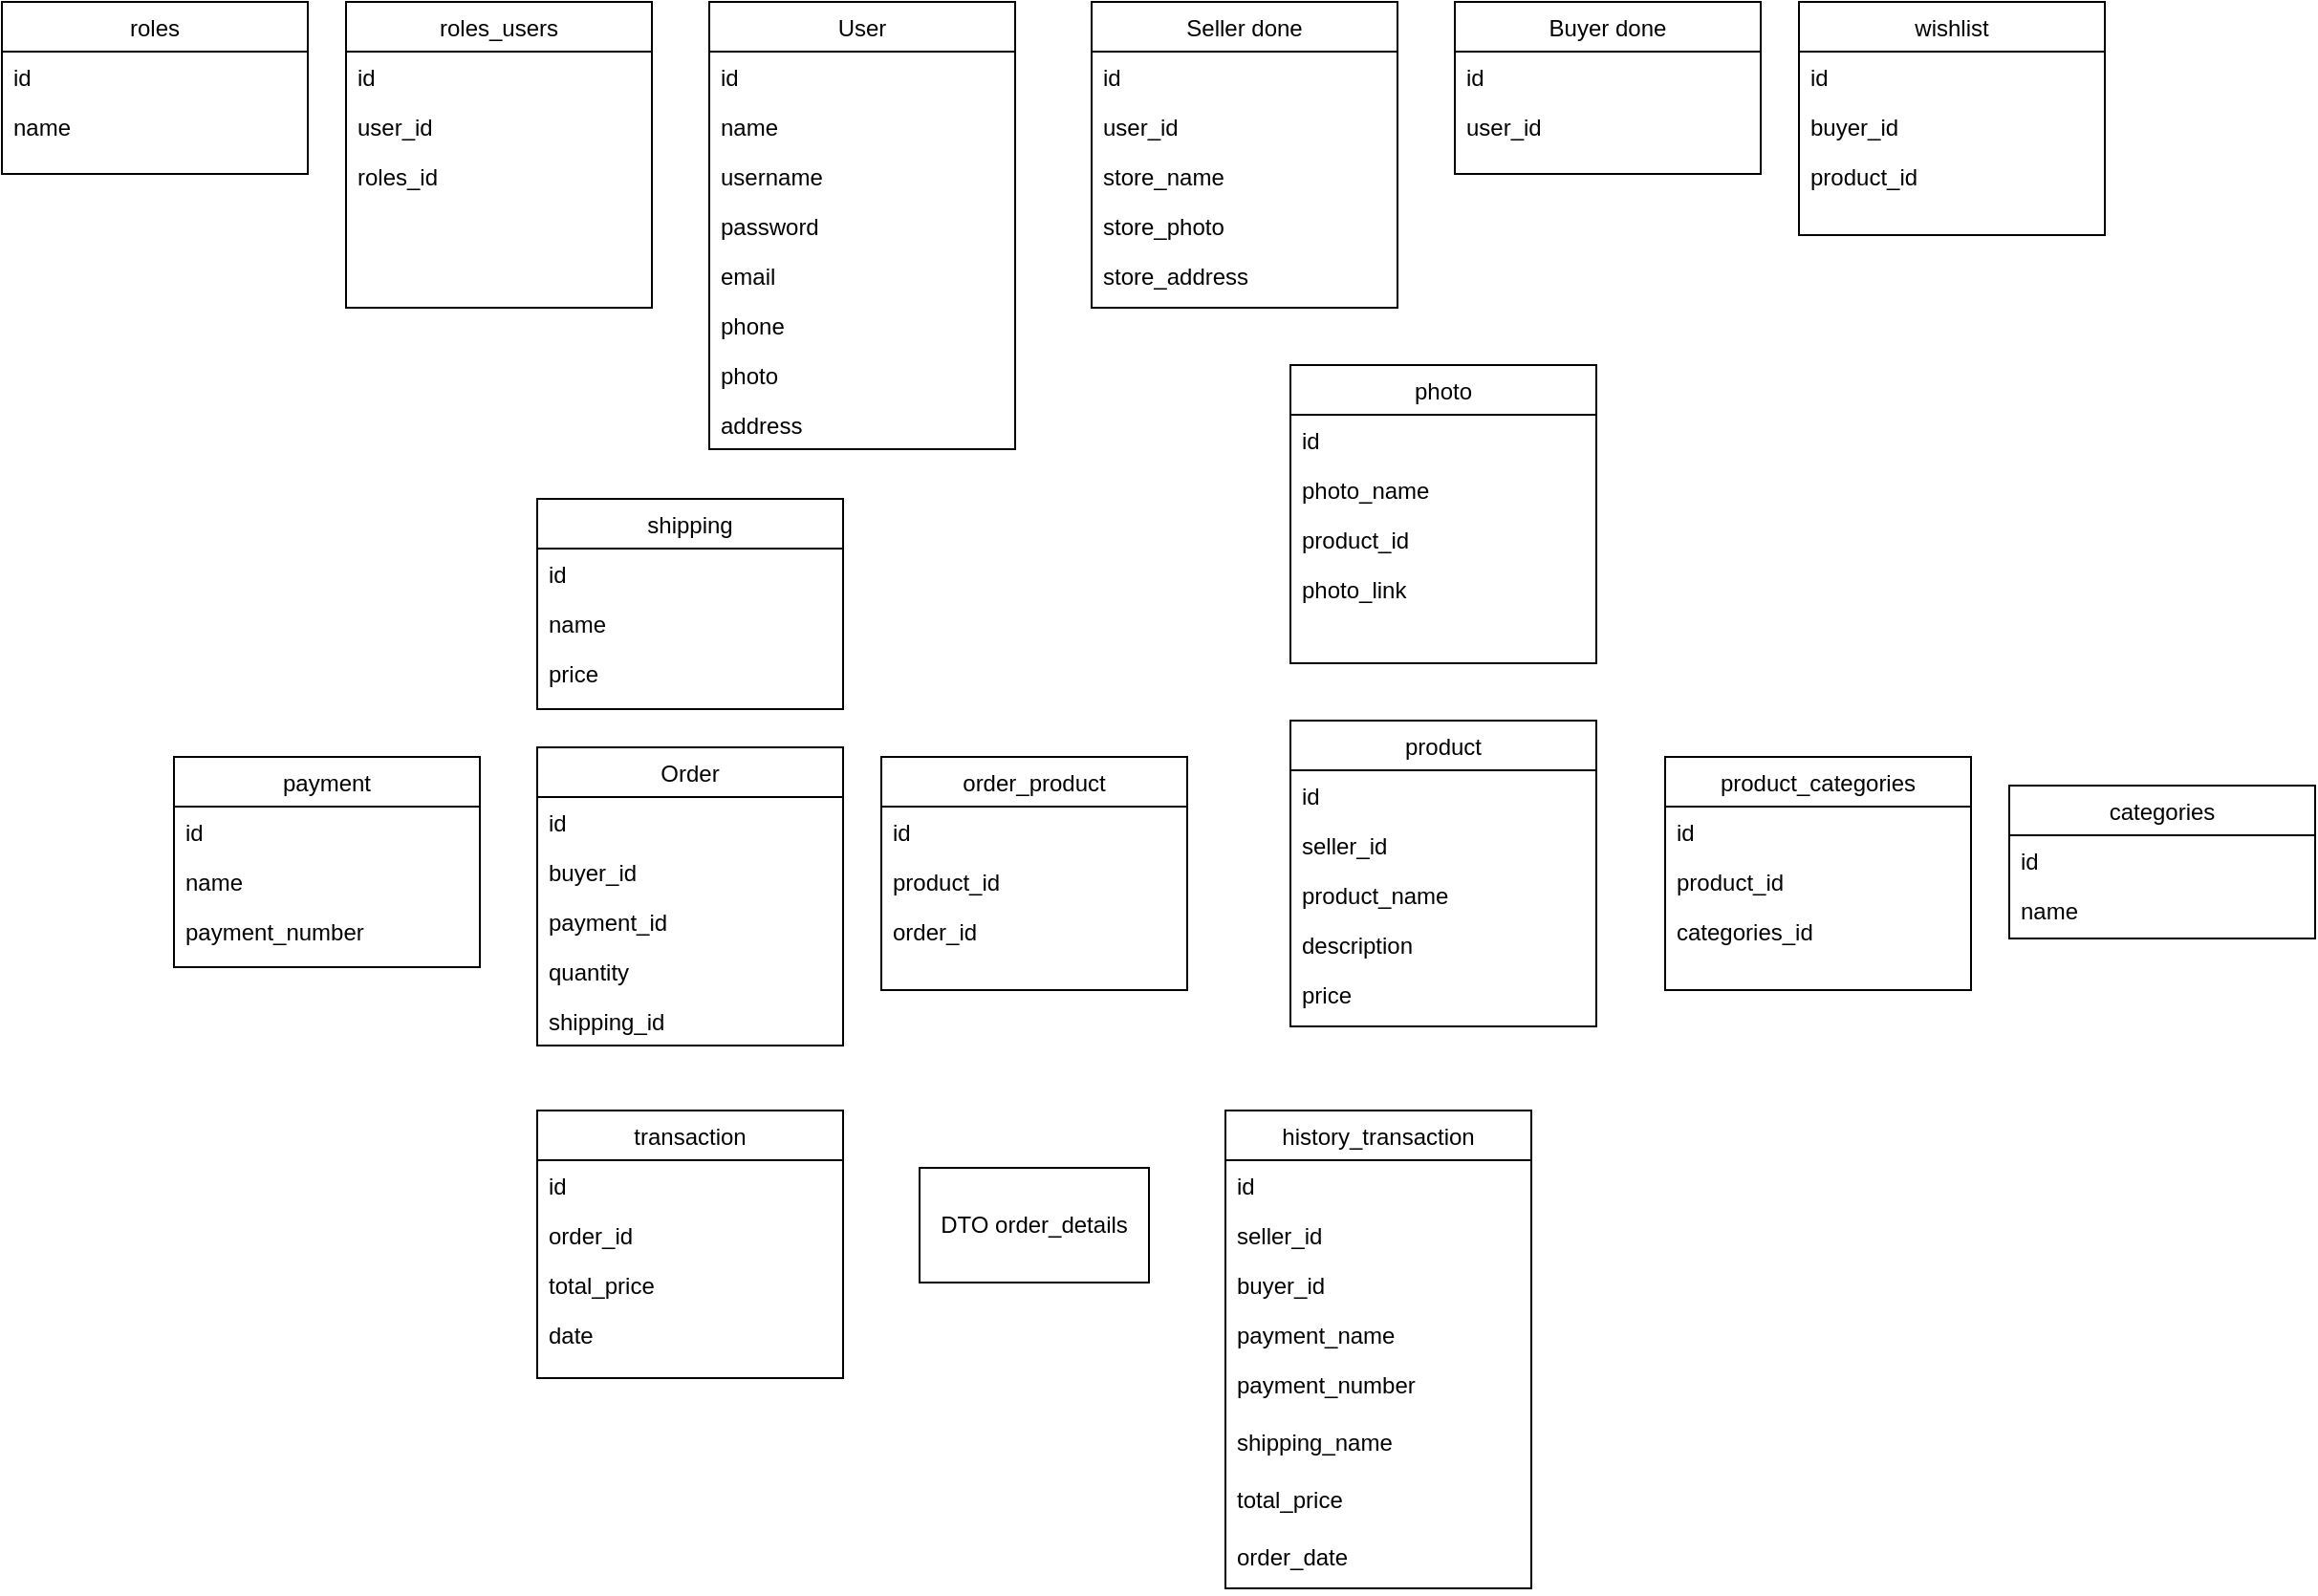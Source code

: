 <mxfile version="20.2.2" type="device"><diagram id="C5RBs43oDa-KdzZeNtuy" name="Page-1"><mxGraphModel dx="2147" dy="603" grid="1" gridSize="10" guides="1" tooltips="1" connect="1" arrows="1" fold="1" page="1" pageScale="1" pageWidth="827" pageHeight="1169" math="0" shadow="0"><root><mxCell id="WIyWlLk6GJQsqaUBKTNV-0"/><mxCell id="WIyWlLk6GJQsqaUBKTNV-1" parent="WIyWlLk6GJQsqaUBKTNV-0"/><mxCell id="UMh3c0vYf5VwS9sEEkAV-169" value="User" style="swimlane;fontStyle=0;align=center;verticalAlign=top;childLayout=stackLayout;horizontal=1;startSize=26;horizontalStack=0;resizeParent=1;resizeLast=0;collapsible=1;marginBottom=0;rounded=0;shadow=0;strokeWidth=1;" parent="WIyWlLk6GJQsqaUBKTNV-1" vertex="1"><mxGeometry x="30" y="30" width="160" height="234" as="geometry"><mxRectangle x="210" y="540" width="160" height="26" as="alternateBounds"/></mxGeometry></mxCell><mxCell id="UMh3c0vYf5VwS9sEEkAV-170" value="id" style="text;align=left;verticalAlign=top;spacingLeft=4;spacingRight=4;overflow=hidden;rotatable=0;points=[[0,0.5],[1,0.5]];portConstraint=eastwest;" parent="UMh3c0vYf5VwS9sEEkAV-169" vertex="1"><mxGeometry y="26" width="160" height="26" as="geometry"/></mxCell><mxCell id="UMh3c0vYf5VwS9sEEkAV-171" value="name" style="text;align=left;verticalAlign=top;spacingLeft=4;spacingRight=4;overflow=hidden;rotatable=0;points=[[0,0.5],[1,0.5]];portConstraint=eastwest;rounded=0;shadow=0;html=0;" parent="UMh3c0vYf5VwS9sEEkAV-169" vertex="1"><mxGeometry y="52" width="160" height="26" as="geometry"/></mxCell><mxCell id="UMh3c0vYf5VwS9sEEkAV-172" value="username" style="text;align=left;verticalAlign=top;spacingLeft=4;spacingRight=4;overflow=hidden;rotatable=0;points=[[0,0.5],[1,0.5]];portConstraint=eastwest;rounded=0;shadow=0;html=0;" parent="UMh3c0vYf5VwS9sEEkAV-169" vertex="1"><mxGeometry y="78" width="160" height="26" as="geometry"/></mxCell><mxCell id="UMh3c0vYf5VwS9sEEkAV-173" value="password" style="text;align=left;verticalAlign=top;spacingLeft=4;spacingRight=4;overflow=hidden;rotatable=0;points=[[0,0.5],[1,0.5]];portConstraint=eastwest;rounded=0;shadow=0;html=0;" parent="UMh3c0vYf5VwS9sEEkAV-169" vertex="1"><mxGeometry y="104" width="160" height="26" as="geometry"/></mxCell><mxCell id="UMh3c0vYf5VwS9sEEkAV-174" value="email" style="text;align=left;verticalAlign=top;spacingLeft=4;spacingRight=4;overflow=hidden;rotatable=0;points=[[0,0.5],[1,0.5]];portConstraint=eastwest;rounded=0;shadow=0;html=0;" parent="UMh3c0vYf5VwS9sEEkAV-169" vertex="1"><mxGeometry y="130" width="160" height="26" as="geometry"/></mxCell><mxCell id="UMh3c0vYf5VwS9sEEkAV-175" value="phone" style="text;align=left;verticalAlign=top;spacingLeft=4;spacingRight=4;overflow=hidden;rotatable=0;points=[[0,0.5],[1,0.5]];portConstraint=eastwest;rounded=0;shadow=0;html=0;" parent="UMh3c0vYf5VwS9sEEkAV-169" vertex="1"><mxGeometry y="156" width="160" height="26" as="geometry"/></mxCell><mxCell id="UMh3c0vYf5VwS9sEEkAV-176" value="photo" style="text;align=left;verticalAlign=top;spacingLeft=4;spacingRight=4;overflow=hidden;rotatable=0;points=[[0,0.5],[1,0.5]];portConstraint=eastwest;rounded=0;shadow=0;html=0;" parent="UMh3c0vYf5VwS9sEEkAV-169" vertex="1"><mxGeometry y="182" width="160" height="26" as="geometry"/></mxCell><mxCell id="UMh3c0vYf5VwS9sEEkAV-177" value="address" style="text;align=left;verticalAlign=top;spacingLeft=4;spacingRight=4;overflow=hidden;rotatable=0;points=[[0,0.5],[1,0.5]];portConstraint=eastwest;rounded=0;shadow=0;html=0;" parent="UMh3c0vYf5VwS9sEEkAV-169" vertex="1"><mxGeometry y="208" width="160" height="26" as="geometry"/></mxCell><mxCell id="UMh3c0vYf5VwS9sEEkAV-178" value="Buyer done" style="swimlane;fontStyle=0;align=center;verticalAlign=top;childLayout=stackLayout;horizontal=1;startSize=26;horizontalStack=0;resizeParent=1;resizeLast=0;collapsible=1;marginBottom=0;rounded=0;shadow=0;strokeWidth=1;" parent="WIyWlLk6GJQsqaUBKTNV-1" vertex="1"><mxGeometry x="420" y="30" width="160" height="90" as="geometry"><mxRectangle x="210" y="540" width="160" height="26" as="alternateBounds"/></mxGeometry></mxCell><mxCell id="UMh3c0vYf5VwS9sEEkAV-179" value="id" style="text;align=left;verticalAlign=top;spacingLeft=4;spacingRight=4;overflow=hidden;rotatable=0;points=[[0,0.5],[1,0.5]];portConstraint=eastwest;" parent="UMh3c0vYf5VwS9sEEkAV-178" vertex="1"><mxGeometry y="26" width="160" height="26" as="geometry"/></mxCell><mxCell id="UMh3c0vYf5VwS9sEEkAV-180" value="user_id" style="text;align=left;verticalAlign=top;spacingLeft=4;spacingRight=4;overflow=hidden;rotatable=0;points=[[0,0.5],[1,0.5]];portConstraint=eastwest;rounded=0;shadow=0;html=0;" parent="UMh3c0vYf5VwS9sEEkAV-178" vertex="1"><mxGeometry y="52" width="160" height="26" as="geometry"/></mxCell><mxCell id="UMh3c0vYf5VwS9sEEkAV-181" value="wishlist" style="swimlane;fontStyle=0;align=center;verticalAlign=top;childLayout=stackLayout;horizontal=1;startSize=26;horizontalStack=0;resizeParent=1;resizeLast=0;collapsible=1;marginBottom=0;rounded=0;shadow=0;strokeWidth=1;" parent="WIyWlLk6GJQsqaUBKTNV-1" vertex="1"><mxGeometry x="600" y="30" width="160" height="122" as="geometry"><mxRectangle x="210" y="540" width="160" height="26" as="alternateBounds"/></mxGeometry></mxCell><mxCell id="UMh3c0vYf5VwS9sEEkAV-182" value="id" style="text;align=left;verticalAlign=top;spacingLeft=4;spacingRight=4;overflow=hidden;rotatable=0;points=[[0,0.5],[1,0.5]];portConstraint=eastwest;" parent="UMh3c0vYf5VwS9sEEkAV-181" vertex="1"><mxGeometry y="26" width="160" height="26" as="geometry"/></mxCell><mxCell id="UMh3c0vYf5VwS9sEEkAV-183" value="buyer_id" style="text;align=left;verticalAlign=top;spacingLeft=4;spacingRight=4;overflow=hidden;rotatable=0;points=[[0,0.5],[1,0.5]];portConstraint=eastwest;rounded=0;shadow=0;html=0;" parent="UMh3c0vYf5VwS9sEEkAV-181" vertex="1"><mxGeometry y="52" width="160" height="26" as="geometry"/></mxCell><mxCell id="UMh3c0vYf5VwS9sEEkAV-184" value="product_id" style="text;align=left;verticalAlign=top;spacingLeft=4;spacingRight=4;overflow=hidden;rotatable=0;points=[[0,0.5],[1,0.5]];portConstraint=eastwest;rounded=0;shadow=0;html=0;" parent="UMh3c0vYf5VwS9sEEkAV-181" vertex="1"><mxGeometry y="78" width="160" height="26" as="geometry"/></mxCell><mxCell id="UMh3c0vYf5VwS9sEEkAV-185" value="Seller done" style="swimlane;fontStyle=0;align=center;verticalAlign=top;childLayout=stackLayout;horizontal=1;startSize=26;horizontalStack=0;resizeParent=1;resizeLast=0;collapsible=1;marginBottom=0;rounded=0;shadow=0;strokeWidth=1;" parent="WIyWlLk6GJQsqaUBKTNV-1" vertex="1"><mxGeometry x="230" y="30" width="160" height="160" as="geometry"><mxRectangle x="210" y="540" width="160" height="26" as="alternateBounds"/></mxGeometry></mxCell><mxCell id="UMh3c0vYf5VwS9sEEkAV-186" value="id" style="text;align=left;verticalAlign=top;spacingLeft=4;spacingRight=4;overflow=hidden;rotatable=0;points=[[0,0.5],[1,0.5]];portConstraint=eastwest;" parent="UMh3c0vYf5VwS9sEEkAV-185" vertex="1"><mxGeometry y="26" width="160" height="26" as="geometry"/></mxCell><mxCell id="UMh3c0vYf5VwS9sEEkAV-187" value="user_id" style="text;align=left;verticalAlign=top;spacingLeft=4;spacingRight=4;overflow=hidden;rotatable=0;points=[[0,0.5],[1,0.5]];portConstraint=eastwest;rounded=0;shadow=0;html=0;" parent="UMh3c0vYf5VwS9sEEkAV-185" vertex="1"><mxGeometry y="52" width="160" height="26" as="geometry"/></mxCell><mxCell id="UMh3c0vYf5VwS9sEEkAV-188" value="store_name" style="text;align=left;verticalAlign=top;spacingLeft=4;spacingRight=4;overflow=hidden;rotatable=0;points=[[0,0.5],[1,0.5]];portConstraint=eastwest;rounded=0;shadow=0;html=0;" parent="UMh3c0vYf5VwS9sEEkAV-185" vertex="1"><mxGeometry y="78" width="160" height="26" as="geometry"/></mxCell><mxCell id="UMh3c0vYf5VwS9sEEkAV-189" value="store_photo" style="text;align=left;verticalAlign=top;spacingLeft=4;spacingRight=4;overflow=hidden;rotatable=0;points=[[0,0.5],[1,0.5]];portConstraint=eastwest;rounded=0;shadow=0;html=0;" parent="UMh3c0vYf5VwS9sEEkAV-185" vertex="1"><mxGeometry y="104" width="160" height="26" as="geometry"/></mxCell><mxCell id="UMh3c0vYf5VwS9sEEkAV-190" value="store_address" style="text;align=left;verticalAlign=top;spacingLeft=4;spacingRight=4;overflow=hidden;rotatable=0;points=[[0,0.5],[1,0.5]];portConstraint=eastwest;rounded=0;shadow=0;html=0;" parent="UMh3c0vYf5VwS9sEEkAV-185" vertex="1"><mxGeometry y="130" width="160" height="26" as="geometry"/></mxCell><mxCell id="UMh3c0vYf5VwS9sEEkAV-192" value="product" style="swimlane;fontStyle=0;align=center;verticalAlign=top;childLayout=stackLayout;horizontal=1;startSize=26;horizontalStack=0;resizeParent=1;resizeLast=0;collapsible=1;marginBottom=0;rounded=0;shadow=0;strokeWidth=1;" parent="WIyWlLk6GJQsqaUBKTNV-1" vertex="1"><mxGeometry x="334" y="406" width="160" height="160" as="geometry"><mxRectangle x="210" y="540" width="160" height="26" as="alternateBounds"/></mxGeometry></mxCell><mxCell id="UMh3c0vYf5VwS9sEEkAV-193" value="id" style="text;align=left;verticalAlign=top;spacingLeft=4;spacingRight=4;overflow=hidden;rotatable=0;points=[[0,0.5],[1,0.5]];portConstraint=eastwest;rounded=0;shadow=0;html=0;" parent="UMh3c0vYf5VwS9sEEkAV-192" vertex="1"><mxGeometry y="26" width="160" height="26" as="geometry"/></mxCell><mxCell id="UMh3c0vYf5VwS9sEEkAV-194" value="seller_id" style="text;align=left;verticalAlign=top;spacingLeft=4;spacingRight=4;overflow=hidden;rotatable=0;points=[[0,0.5],[1,0.5]];portConstraint=eastwest;rounded=0;shadow=0;html=0;" parent="UMh3c0vYf5VwS9sEEkAV-192" vertex="1"><mxGeometry y="52" width="160" height="26" as="geometry"/></mxCell><mxCell id="UMh3c0vYf5VwS9sEEkAV-195" value="product_name" style="text;align=left;verticalAlign=top;spacingLeft=4;spacingRight=4;overflow=hidden;rotatable=0;points=[[0,0.5],[1,0.5]];portConstraint=eastwest;rounded=0;shadow=0;html=0;" parent="UMh3c0vYf5VwS9sEEkAV-192" vertex="1"><mxGeometry y="78" width="160" height="26" as="geometry"/></mxCell><mxCell id="UMh3c0vYf5VwS9sEEkAV-196" value="description" style="text;align=left;verticalAlign=top;spacingLeft=4;spacingRight=4;overflow=hidden;rotatable=0;points=[[0,0.5],[1,0.5]];portConstraint=eastwest;rounded=0;shadow=0;html=0;" parent="UMh3c0vYf5VwS9sEEkAV-192" vertex="1"><mxGeometry y="104" width="160" height="26" as="geometry"/></mxCell><mxCell id="UMh3c0vYf5VwS9sEEkAV-197" value="price" style="text;align=left;verticalAlign=top;spacingLeft=4;spacingRight=4;overflow=hidden;rotatable=0;points=[[0,0.5],[1,0.5]];portConstraint=eastwest;rounded=0;shadow=0;html=0;" parent="UMh3c0vYf5VwS9sEEkAV-192" vertex="1"><mxGeometry y="130" width="160" height="26" as="geometry"/></mxCell><mxCell id="UMh3c0vYf5VwS9sEEkAV-198" value="categories" style="swimlane;fontStyle=0;align=center;verticalAlign=top;childLayout=stackLayout;horizontal=1;startSize=26;horizontalStack=0;resizeParent=1;resizeLast=0;collapsible=1;marginBottom=0;rounded=0;shadow=0;strokeWidth=1;" parent="WIyWlLk6GJQsqaUBKTNV-1" vertex="1"><mxGeometry x="710" y="440" width="160" height="80" as="geometry"><mxRectangle x="210" y="540" width="160" height="26" as="alternateBounds"/></mxGeometry></mxCell><mxCell id="UMh3c0vYf5VwS9sEEkAV-199" value="id" style="text;align=left;verticalAlign=top;spacingLeft=4;spacingRight=4;overflow=hidden;rotatable=0;points=[[0,0.5],[1,0.5]];portConstraint=eastwest;" parent="UMh3c0vYf5VwS9sEEkAV-198" vertex="1"><mxGeometry y="26" width="160" height="26" as="geometry"/></mxCell><mxCell id="UMh3c0vYf5VwS9sEEkAV-200" value="name" style="text;align=left;verticalAlign=top;spacingLeft=4;spacingRight=4;overflow=hidden;rotatable=0;points=[[0,0.5],[1,0.5]];portConstraint=eastwest;rounded=0;shadow=0;html=0;" parent="UMh3c0vYf5VwS9sEEkAV-198" vertex="1"><mxGeometry y="52" width="160" height="26" as="geometry"/></mxCell><mxCell id="UMh3c0vYf5VwS9sEEkAV-201" value="product_categories" style="swimlane;fontStyle=0;align=center;verticalAlign=top;childLayout=stackLayout;horizontal=1;startSize=26;horizontalStack=0;resizeParent=1;resizeLast=0;collapsible=1;marginBottom=0;rounded=0;shadow=0;strokeWidth=1;" parent="WIyWlLk6GJQsqaUBKTNV-1" vertex="1"><mxGeometry x="530" y="425" width="160" height="122" as="geometry"><mxRectangle x="210" y="540" width="160" height="26" as="alternateBounds"/></mxGeometry></mxCell><mxCell id="UMh3c0vYf5VwS9sEEkAV-202" value="id" style="text;align=left;verticalAlign=top;spacingLeft=4;spacingRight=4;overflow=hidden;rotatable=0;points=[[0,0.5],[1,0.5]];portConstraint=eastwest;" parent="UMh3c0vYf5VwS9sEEkAV-201" vertex="1"><mxGeometry y="26" width="160" height="26" as="geometry"/></mxCell><mxCell id="UMh3c0vYf5VwS9sEEkAV-203" value="product_id" style="text;align=left;verticalAlign=top;spacingLeft=4;spacingRight=4;overflow=hidden;rotatable=0;points=[[0,0.5],[1,0.5]];portConstraint=eastwest;" parent="UMh3c0vYf5VwS9sEEkAV-201" vertex="1"><mxGeometry y="52" width="160" height="26" as="geometry"/></mxCell><mxCell id="UMh3c0vYf5VwS9sEEkAV-204" value="categories_id" style="text;align=left;verticalAlign=top;spacingLeft=4;spacingRight=4;overflow=hidden;rotatable=0;points=[[0,0.5],[1,0.5]];portConstraint=eastwest;rounded=0;shadow=0;html=0;" parent="UMh3c0vYf5VwS9sEEkAV-201" vertex="1"><mxGeometry y="78" width="160" height="26" as="geometry"/></mxCell><mxCell id="UMh3c0vYf5VwS9sEEkAV-205" value="photo" style="swimlane;fontStyle=0;align=center;verticalAlign=top;childLayout=stackLayout;horizontal=1;startSize=26;horizontalStack=0;resizeParent=1;resizeLast=0;collapsible=1;marginBottom=0;rounded=0;shadow=0;strokeWidth=1;" parent="WIyWlLk6GJQsqaUBKTNV-1" vertex="1"><mxGeometry x="334" y="220" width="160" height="156" as="geometry"><mxRectangle x="210" y="540" width="160" height="26" as="alternateBounds"/></mxGeometry></mxCell><mxCell id="UMh3c0vYf5VwS9sEEkAV-206" value="id" style="text;align=left;verticalAlign=top;spacingLeft=4;spacingRight=4;overflow=hidden;rotatable=0;points=[[0,0.5],[1,0.5]];portConstraint=eastwest;rounded=0;shadow=0;html=0;" parent="UMh3c0vYf5VwS9sEEkAV-205" vertex="1"><mxGeometry y="26" width="160" height="26" as="geometry"/></mxCell><mxCell id="UMh3c0vYf5VwS9sEEkAV-209" value="photo_name" style="text;align=left;verticalAlign=top;spacingLeft=4;spacingRight=4;overflow=hidden;rotatable=0;points=[[0,0.5],[1,0.5]];portConstraint=eastwest;rounded=0;shadow=0;html=0;" parent="UMh3c0vYf5VwS9sEEkAV-205" vertex="1"><mxGeometry y="52" width="160" height="26" as="geometry"/></mxCell><mxCell id="UMh3c0vYf5VwS9sEEkAV-208" value="product_id" style="text;align=left;verticalAlign=top;spacingLeft=4;spacingRight=4;overflow=hidden;rotatable=0;points=[[0,0.5],[1,0.5]];portConstraint=eastwest;rounded=0;shadow=0;html=0;" parent="UMh3c0vYf5VwS9sEEkAV-205" vertex="1"><mxGeometry y="78" width="160" height="26" as="geometry"/></mxCell><mxCell id="UMh3c0vYf5VwS9sEEkAV-207" value="photo_link" style="text;align=left;verticalAlign=top;spacingLeft=4;spacingRight=4;overflow=hidden;rotatable=0;points=[[0,0.5],[1,0.5]];portConstraint=eastwest;rounded=0;shadow=0;html=0;" parent="UMh3c0vYf5VwS9sEEkAV-205" vertex="1"><mxGeometry y="104" width="160" height="26" as="geometry"/></mxCell><mxCell id="UMh3c0vYf5VwS9sEEkAV-211" value="Order" style="swimlane;fontStyle=0;align=center;verticalAlign=top;childLayout=stackLayout;horizontal=1;startSize=26;horizontalStack=0;resizeParent=1;resizeLast=0;collapsible=1;marginBottom=0;rounded=0;shadow=0;strokeWidth=1;" parent="WIyWlLk6GJQsqaUBKTNV-1" vertex="1"><mxGeometry x="-60" y="420" width="160" height="156" as="geometry"><mxRectangle x="210" y="540" width="160" height="26" as="alternateBounds"/></mxGeometry></mxCell><mxCell id="UMh3c0vYf5VwS9sEEkAV-212" value="id" style="text;align=left;verticalAlign=top;spacingLeft=4;spacingRight=4;overflow=hidden;rotatable=0;points=[[0,0.5],[1,0.5]];portConstraint=eastwest;rounded=0;shadow=0;html=0;" parent="UMh3c0vYf5VwS9sEEkAV-211" vertex="1"><mxGeometry y="26" width="160" height="26" as="geometry"/></mxCell><mxCell id="UMh3c0vYf5VwS9sEEkAV-213" value="buyer_id" style="text;align=left;verticalAlign=top;spacingLeft=4;spacingRight=4;overflow=hidden;rotatable=0;points=[[0,0.5],[1,0.5]];portConstraint=eastwest;rounded=0;shadow=0;html=0;" parent="UMh3c0vYf5VwS9sEEkAV-211" vertex="1"><mxGeometry y="52" width="160" height="26" as="geometry"/></mxCell><mxCell id="UMh3c0vYf5VwS9sEEkAV-214" value="payment_id" style="text;align=left;verticalAlign=top;spacingLeft=4;spacingRight=4;overflow=hidden;rotatable=0;points=[[0,0.5],[1,0.5]];portConstraint=eastwest;rounded=0;shadow=0;html=0;" parent="UMh3c0vYf5VwS9sEEkAV-211" vertex="1"><mxGeometry y="78" width="160" height="26" as="geometry"/></mxCell><mxCell id="UMh3c0vYf5VwS9sEEkAV-248" value="quantity" style="text;align=left;verticalAlign=top;spacingLeft=4;spacingRight=4;overflow=hidden;rotatable=0;points=[[0,0.5],[1,0.5]];portConstraint=eastwest;rounded=0;shadow=0;html=0;" parent="UMh3c0vYf5VwS9sEEkAV-211" vertex="1"><mxGeometry y="104" width="160" height="26" as="geometry"/></mxCell><mxCell id="UMh3c0vYf5VwS9sEEkAV-215" value="shipping_id" style="text;align=left;verticalAlign=top;spacingLeft=4;spacingRight=4;overflow=hidden;rotatable=0;points=[[0,0.5],[1,0.5]];portConstraint=eastwest;rounded=0;shadow=0;html=0;" parent="UMh3c0vYf5VwS9sEEkAV-211" vertex="1"><mxGeometry y="130" width="160" height="26" as="geometry"/></mxCell><mxCell id="UMh3c0vYf5VwS9sEEkAV-217" value="order_product" style="swimlane;fontStyle=0;align=center;verticalAlign=top;childLayout=stackLayout;horizontal=1;startSize=26;horizontalStack=0;resizeParent=1;resizeLast=0;collapsible=1;marginBottom=0;rounded=0;shadow=0;strokeWidth=1;" parent="WIyWlLk6GJQsqaUBKTNV-1" vertex="1"><mxGeometry x="120" y="425" width="160" height="122" as="geometry"><mxRectangle x="210" y="540" width="160" height="26" as="alternateBounds"/></mxGeometry></mxCell><mxCell id="UMh3c0vYf5VwS9sEEkAV-218" value="id" style="text;align=left;verticalAlign=top;spacingLeft=4;spacingRight=4;overflow=hidden;rotatable=0;points=[[0,0.5],[1,0.5]];portConstraint=eastwest;" parent="UMh3c0vYf5VwS9sEEkAV-217" vertex="1"><mxGeometry y="26" width="160" height="26" as="geometry"/></mxCell><mxCell id="UMh3c0vYf5VwS9sEEkAV-219" value="product_id" style="text;align=left;verticalAlign=top;spacingLeft=4;spacingRight=4;overflow=hidden;rotatable=0;points=[[0,0.5],[1,0.5]];portConstraint=eastwest;" parent="UMh3c0vYf5VwS9sEEkAV-217" vertex="1"><mxGeometry y="52" width="160" height="26" as="geometry"/></mxCell><mxCell id="UMh3c0vYf5VwS9sEEkAV-220" value="order_id" style="text;align=left;verticalAlign=top;spacingLeft=4;spacingRight=4;overflow=hidden;rotatable=0;points=[[0,0.5],[1,0.5]];portConstraint=eastwest;rounded=0;shadow=0;html=0;" parent="UMh3c0vYf5VwS9sEEkAV-217" vertex="1"><mxGeometry y="78" width="160" height="26" as="geometry"/></mxCell><mxCell id="UMh3c0vYf5VwS9sEEkAV-221" value="payment" style="swimlane;fontStyle=0;align=center;verticalAlign=top;childLayout=stackLayout;horizontal=1;startSize=26;horizontalStack=0;resizeParent=1;resizeLast=0;collapsible=1;marginBottom=0;rounded=0;shadow=0;strokeWidth=1;" parent="WIyWlLk6GJQsqaUBKTNV-1" vertex="1"><mxGeometry x="-250" y="425" width="160" height="110" as="geometry"><mxRectangle x="210" y="540" width="160" height="26" as="alternateBounds"/></mxGeometry></mxCell><mxCell id="UMh3c0vYf5VwS9sEEkAV-222" value="id" style="text;align=left;verticalAlign=top;spacingLeft=4;spacingRight=4;overflow=hidden;rotatable=0;points=[[0,0.5],[1,0.5]];portConstraint=eastwest;rounded=0;shadow=0;html=0;" parent="UMh3c0vYf5VwS9sEEkAV-221" vertex="1"><mxGeometry y="26" width="160" height="26" as="geometry"/></mxCell><mxCell id="UMh3c0vYf5VwS9sEEkAV-223" value="name" style="text;align=left;verticalAlign=top;spacingLeft=4;spacingRight=4;overflow=hidden;rotatable=0;points=[[0,0.5],[1,0.5]];portConstraint=eastwest;rounded=0;shadow=0;html=0;" parent="UMh3c0vYf5VwS9sEEkAV-221" vertex="1"><mxGeometry y="52" width="160" height="26" as="geometry"/></mxCell><mxCell id="UMh3c0vYf5VwS9sEEkAV-224" value="payment_number" style="text;align=left;verticalAlign=top;spacingLeft=4;spacingRight=4;overflow=hidden;rotatable=0;points=[[0,0.5],[1,0.5]];portConstraint=eastwest;rounded=0;shadow=0;html=0;" parent="UMh3c0vYf5VwS9sEEkAV-221" vertex="1"><mxGeometry y="78" width="160" height="26" as="geometry"/></mxCell><mxCell id="UMh3c0vYf5VwS9sEEkAV-225" value="shipping" style="swimlane;fontStyle=0;align=center;verticalAlign=top;childLayout=stackLayout;horizontal=1;startSize=26;horizontalStack=0;resizeParent=1;resizeLast=0;collapsible=1;marginBottom=0;rounded=0;shadow=0;strokeWidth=1;" parent="WIyWlLk6GJQsqaUBKTNV-1" vertex="1"><mxGeometry x="-60" y="290" width="160" height="110" as="geometry"><mxRectangle x="210" y="540" width="160" height="26" as="alternateBounds"/></mxGeometry></mxCell><mxCell id="UMh3c0vYf5VwS9sEEkAV-226" value="id" style="text;align=left;verticalAlign=top;spacingLeft=4;spacingRight=4;overflow=hidden;rotatable=0;points=[[0,0.5],[1,0.5]];portConstraint=eastwest;rounded=0;shadow=0;html=0;" parent="UMh3c0vYf5VwS9sEEkAV-225" vertex="1"><mxGeometry y="26" width="160" height="26" as="geometry"/></mxCell><mxCell id="UMh3c0vYf5VwS9sEEkAV-227" value="name" style="text;align=left;verticalAlign=top;spacingLeft=4;spacingRight=4;overflow=hidden;rotatable=0;points=[[0,0.5],[1,0.5]];portConstraint=eastwest;rounded=0;shadow=0;html=0;" parent="UMh3c0vYf5VwS9sEEkAV-225" vertex="1"><mxGeometry y="52" width="160" height="26" as="geometry"/></mxCell><mxCell id="UMh3c0vYf5VwS9sEEkAV-228" value="price" style="text;align=left;verticalAlign=top;spacingLeft=4;spacingRight=4;overflow=hidden;rotatable=0;points=[[0,0.5],[1,0.5]];portConstraint=eastwest;rounded=0;shadow=0;html=0;" parent="UMh3c0vYf5VwS9sEEkAV-225" vertex="1"><mxGeometry y="78" width="160" height="26" as="geometry"/></mxCell><mxCell id="UMh3c0vYf5VwS9sEEkAV-229" value="transaction" style="swimlane;fontStyle=0;align=center;verticalAlign=top;childLayout=stackLayout;horizontal=1;startSize=26;horizontalStack=0;resizeParent=1;resizeLast=0;collapsible=1;marginBottom=0;rounded=0;shadow=0;strokeWidth=1;" parent="WIyWlLk6GJQsqaUBKTNV-1" vertex="1"><mxGeometry x="-60" y="610" width="160" height="140" as="geometry"><mxRectangle x="210" y="540" width="160" height="26" as="alternateBounds"/></mxGeometry></mxCell><mxCell id="UMh3c0vYf5VwS9sEEkAV-230" value="id" style="text;align=left;verticalAlign=top;spacingLeft=4;spacingRight=4;overflow=hidden;rotatable=0;points=[[0,0.5],[1,0.5]];portConstraint=eastwest;rounded=0;shadow=0;html=0;" parent="UMh3c0vYf5VwS9sEEkAV-229" vertex="1"><mxGeometry y="26" width="160" height="26" as="geometry"/></mxCell><mxCell id="UMh3c0vYf5VwS9sEEkAV-231" value="order_id" style="text;align=left;verticalAlign=top;spacingLeft=4;spacingRight=4;overflow=hidden;rotatable=0;points=[[0,0.5],[1,0.5]];portConstraint=eastwest;rounded=0;shadow=0;html=0;" parent="UMh3c0vYf5VwS9sEEkAV-229" vertex="1"><mxGeometry y="52" width="160" height="26" as="geometry"/></mxCell><mxCell id="UMh3c0vYf5VwS9sEEkAV-232" value="total_price" style="text;align=left;verticalAlign=top;spacingLeft=4;spacingRight=4;overflow=hidden;rotatable=0;points=[[0,0.5],[1,0.5]];portConstraint=eastwest;rounded=0;shadow=0;html=0;" parent="UMh3c0vYf5VwS9sEEkAV-229" vertex="1"><mxGeometry y="78" width="160" height="26" as="geometry"/></mxCell><mxCell id="UMh3c0vYf5VwS9sEEkAV-233" value="date" style="text;align=left;verticalAlign=top;spacingLeft=4;spacingRight=4;overflow=hidden;rotatable=0;points=[[0,0.5],[1,0.5]];portConstraint=eastwest;rounded=0;shadow=0;html=0;" parent="UMh3c0vYf5VwS9sEEkAV-229" vertex="1"><mxGeometry y="104" width="160" height="26" as="geometry"/></mxCell><mxCell id="UMh3c0vYf5VwS9sEEkAV-235" value="history_transaction" style="swimlane;fontStyle=0;align=center;verticalAlign=top;childLayout=stackLayout;horizontal=1;startSize=26;horizontalStack=0;resizeParent=1;resizeLast=0;collapsible=1;marginBottom=0;rounded=0;shadow=0;strokeWidth=1;" parent="WIyWlLk6GJQsqaUBKTNV-1" vertex="1"><mxGeometry x="300" y="610" width="160" height="250" as="geometry"><mxRectangle x="210" y="540" width="160" height="26" as="alternateBounds"/></mxGeometry></mxCell><mxCell id="UMh3c0vYf5VwS9sEEkAV-236" value="id" style="text;align=left;verticalAlign=top;spacingLeft=4;spacingRight=4;overflow=hidden;rotatable=0;points=[[0,0.5],[1,0.5]];portConstraint=eastwest;rounded=0;shadow=0;html=0;" parent="UMh3c0vYf5VwS9sEEkAV-235" vertex="1"><mxGeometry y="26" width="160" height="26" as="geometry"/></mxCell><mxCell id="UMh3c0vYf5VwS9sEEkAV-237" value="seller_id" style="text;align=left;verticalAlign=top;spacingLeft=4;spacingRight=4;overflow=hidden;rotatable=0;points=[[0,0.5],[1,0.5]];portConstraint=eastwest;rounded=0;shadow=0;html=0;" parent="UMh3c0vYf5VwS9sEEkAV-235" vertex="1"><mxGeometry y="52" width="160" height="26" as="geometry"/></mxCell><mxCell id="UMh3c0vYf5VwS9sEEkAV-238" value="buyer_id" style="text;align=left;verticalAlign=top;spacingLeft=4;spacingRight=4;overflow=hidden;rotatable=0;points=[[0,0.5],[1,0.5]];portConstraint=eastwest;rounded=0;shadow=0;html=0;" parent="UMh3c0vYf5VwS9sEEkAV-235" vertex="1"><mxGeometry y="78" width="160" height="26" as="geometry"/></mxCell><mxCell id="UMh3c0vYf5VwS9sEEkAV-239" value="payment_name&#10;" style="text;align=left;verticalAlign=top;spacingLeft=4;spacingRight=4;overflow=hidden;rotatable=0;points=[[0,0.5],[1,0.5]];portConstraint=eastwest;rounded=0;shadow=0;html=0;" parent="UMh3c0vYf5VwS9sEEkAV-235" vertex="1"><mxGeometry y="104" width="160" height="26" as="geometry"/></mxCell><mxCell id="UMh3c0vYf5VwS9sEEkAV-240" value="payment_number" style="text;align=left;verticalAlign=top;spacingLeft=4;spacingRight=4;overflow=hidden;rotatable=0;points=[[0,0.5],[1,0.5]];portConstraint=eastwest;rounded=0;shadow=0;html=0;" parent="UMh3c0vYf5VwS9sEEkAV-235" vertex="1"><mxGeometry y="130" width="160" height="30" as="geometry"/></mxCell><mxCell id="UMh3c0vYf5VwS9sEEkAV-241" value="shipping_name" style="text;align=left;verticalAlign=top;spacingLeft=4;spacingRight=4;overflow=hidden;rotatable=0;points=[[0,0.5],[1,0.5]];portConstraint=eastwest;rounded=0;shadow=0;html=0;" parent="UMh3c0vYf5VwS9sEEkAV-235" vertex="1"><mxGeometry y="160" width="160" height="30" as="geometry"/></mxCell><mxCell id="UMh3c0vYf5VwS9sEEkAV-242" value="total_price" style="text;align=left;verticalAlign=top;spacingLeft=4;spacingRight=4;overflow=hidden;rotatable=0;points=[[0,0.5],[1,0.5]];portConstraint=eastwest;rounded=0;shadow=0;html=0;" parent="UMh3c0vYf5VwS9sEEkAV-235" vertex="1"><mxGeometry y="190" width="160" height="30" as="geometry"/></mxCell><mxCell id="UMh3c0vYf5VwS9sEEkAV-243" value="order_date" style="text;align=left;verticalAlign=top;spacingLeft=4;spacingRight=4;overflow=hidden;rotatable=0;points=[[0,0.5],[1,0.5]];portConstraint=eastwest;rounded=0;shadow=0;html=0;" parent="UMh3c0vYf5VwS9sEEkAV-235" vertex="1"><mxGeometry y="220" width="160" height="30" as="geometry"/></mxCell><mxCell id="UMh3c0vYf5VwS9sEEkAV-244" value="DTO order_details" style="whiteSpace=wrap;html=1;" parent="WIyWlLk6GJQsqaUBKTNV-1" vertex="1"><mxGeometry x="140" y="640" width="120" height="60" as="geometry"/></mxCell><mxCell id="UMh3c0vYf5VwS9sEEkAV-271" value="roles" style="swimlane;fontStyle=0;align=center;verticalAlign=top;childLayout=stackLayout;horizontal=1;startSize=26;horizontalStack=0;resizeParent=1;resizeLast=0;collapsible=1;marginBottom=0;rounded=0;shadow=0;strokeWidth=1;" parent="WIyWlLk6GJQsqaUBKTNV-1" vertex="1"><mxGeometry x="-340" y="30" width="160" height="90" as="geometry"><mxRectangle x="210" y="540" width="160" height="26" as="alternateBounds"/></mxGeometry></mxCell><mxCell id="UMh3c0vYf5VwS9sEEkAV-272" value="id" style="text;align=left;verticalAlign=top;spacingLeft=4;spacingRight=4;overflow=hidden;rotatable=0;points=[[0,0.5],[1,0.5]];portConstraint=eastwest;" parent="UMh3c0vYf5VwS9sEEkAV-271" vertex="1"><mxGeometry y="26" width="160" height="26" as="geometry"/></mxCell><mxCell id="UMh3c0vYf5VwS9sEEkAV-273" value="name" style="text;align=left;verticalAlign=top;spacingLeft=4;spacingRight=4;overflow=hidden;rotatable=0;points=[[0,0.5],[1,0.5]];portConstraint=eastwest;rounded=0;shadow=0;html=0;" parent="UMh3c0vYf5VwS9sEEkAV-271" vertex="1"><mxGeometry y="52" width="160" height="26" as="geometry"/></mxCell><mxCell id="UMh3c0vYf5VwS9sEEkAV-277" value="roles_users" style="swimlane;fontStyle=0;align=center;verticalAlign=top;childLayout=stackLayout;horizontal=1;startSize=26;horizontalStack=0;resizeParent=1;resizeLast=0;collapsible=1;marginBottom=0;rounded=0;shadow=0;strokeWidth=1;" parent="WIyWlLk6GJQsqaUBKTNV-1" vertex="1"><mxGeometry x="-160" y="30" width="160" height="160" as="geometry"><mxRectangle x="210" y="540" width="160" height="26" as="alternateBounds"/></mxGeometry></mxCell><mxCell id="UMh3c0vYf5VwS9sEEkAV-278" value="id" style="text;align=left;verticalAlign=top;spacingLeft=4;spacingRight=4;overflow=hidden;rotatable=0;points=[[0,0.5],[1,0.5]];portConstraint=eastwest;" parent="UMh3c0vYf5VwS9sEEkAV-277" vertex="1"><mxGeometry y="26" width="160" height="26" as="geometry"/></mxCell><mxCell id="UMh3c0vYf5VwS9sEEkAV-279" value="user_id" style="text;align=left;verticalAlign=top;spacingLeft=4;spacingRight=4;overflow=hidden;rotatable=0;points=[[0,0.5],[1,0.5]];portConstraint=eastwest;rounded=0;shadow=0;html=0;" parent="UMh3c0vYf5VwS9sEEkAV-277" vertex="1"><mxGeometry y="52" width="160" height="26" as="geometry"/></mxCell><mxCell id="UMh3c0vYf5VwS9sEEkAV-283" value="roles_id" style="text;align=left;verticalAlign=top;spacingLeft=4;spacingRight=4;overflow=hidden;rotatable=0;points=[[0,0.5],[1,0.5]];portConstraint=eastwest;rounded=0;shadow=0;html=0;" parent="UMh3c0vYf5VwS9sEEkAV-277" vertex="1"><mxGeometry y="78" width="160" height="26" as="geometry"/></mxCell></root></mxGraphModel></diagram></mxfile>